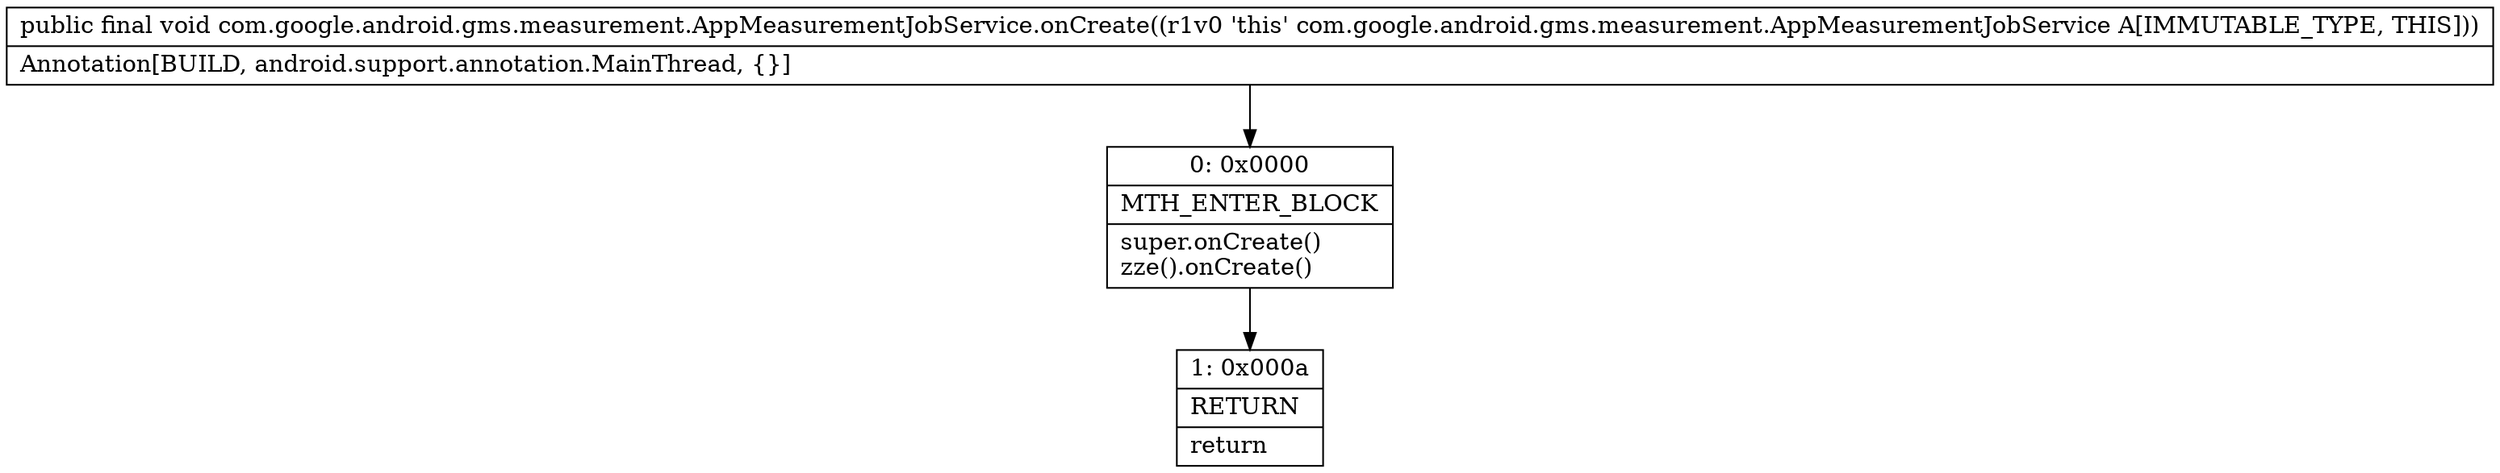 digraph "CFG forcom.google.android.gms.measurement.AppMeasurementJobService.onCreate()V" {
Node_0 [shape=record,label="{0\:\ 0x0000|MTH_ENTER_BLOCK\l|super.onCreate()\lzze().onCreate()\l}"];
Node_1 [shape=record,label="{1\:\ 0x000a|RETURN\l|return\l}"];
MethodNode[shape=record,label="{public final void com.google.android.gms.measurement.AppMeasurementJobService.onCreate((r1v0 'this' com.google.android.gms.measurement.AppMeasurementJobService A[IMMUTABLE_TYPE, THIS]))  | Annotation[BUILD, android.support.annotation.MainThread, \{\}]\l}"];
MethodNode -> Node_0;
Node_0 -> Node_1;
}


